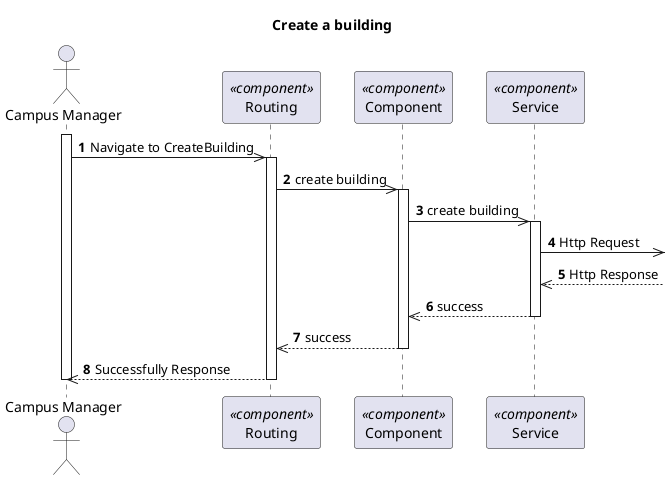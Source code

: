 @startuml Process View - Level 3 - Create a building

autonumber
skinparam packageStyle rect

title Create a building
actor "Campus Manager" as CM
participant "Routing" as routing <<component>>
participant "Component" as comp <<component>>
participant "Service" as service <<component>>
activate CM
CM->> routing : Navigate to CreateBuilding
activate routing
routing ->> comp : create building

activate comp
comp ->> service : create building

activate service
service ->> : Http Request
service <<-- : Http Response

service -->> comp : success
deactivate service

comp -->> routing : success
deactivate comp

CM<<-- routing : Successfully Response
deactivate routing
deactivate CM
@enduml